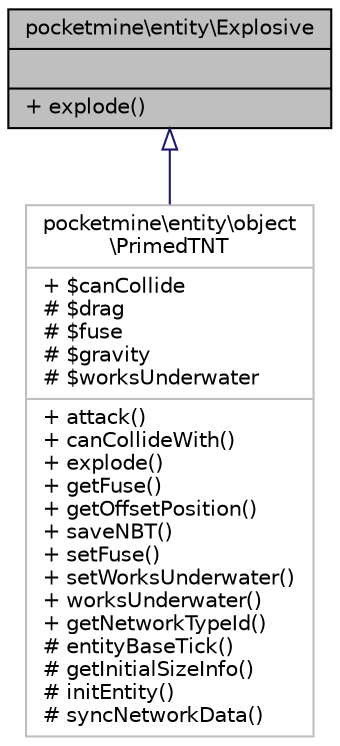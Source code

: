 digraph "pocketmine\entity\Explosive"
{
 // INTERACTIVE_SVG=YES
 // LATEX_PDF_SIZE
  edge [fontname="Helvetica",fontsize="10",labelfontname="Helvetica",labelfontsize="10"];
  node [fontname="Helvetica",fontsize="10",shape=record];
  Node1 [label="{pocketmine\\entity\\Explosive\n||+ explode()\l}",height=0.2,width=0.4,color="black", fillcolor="grey75", style="filled", fontcolor="black",tooltip=" "];
  Node1 -> Node2 [dir="back",color="midnightblue",fontsize="10",style="solid",arrowtail="onormal",fontname="Helvetica"];
  Node2 [label="{pocketmine\\entity\\object\l\\PrimedTNT\n|+ $canCollide\l# $drag\l# $fuse\l# $gravity\l# $worksUnderwater\l|+ attack()\l+ canCollideWith()\l+ explode()\l+ getFuse()\l+ getOffsetPosition()\l+ saveNBT()\l+ setFuse()\l+ setWorksUnderwater()\l+ worksUnderwater()\l+ getNetworkTypeId()\l# entityBaseTick()\l# getInitialSizeInfo()\l# initEntity()\l# syncNetworkData()\l}",height=0.2,width=0.4,color="grey75", fillcolor="white", style="filled",URL="$d8/da8/classpocketmine_1_1entity_1_1object_1_1_primed_t_n_t.html",tooltip=" "];
}
